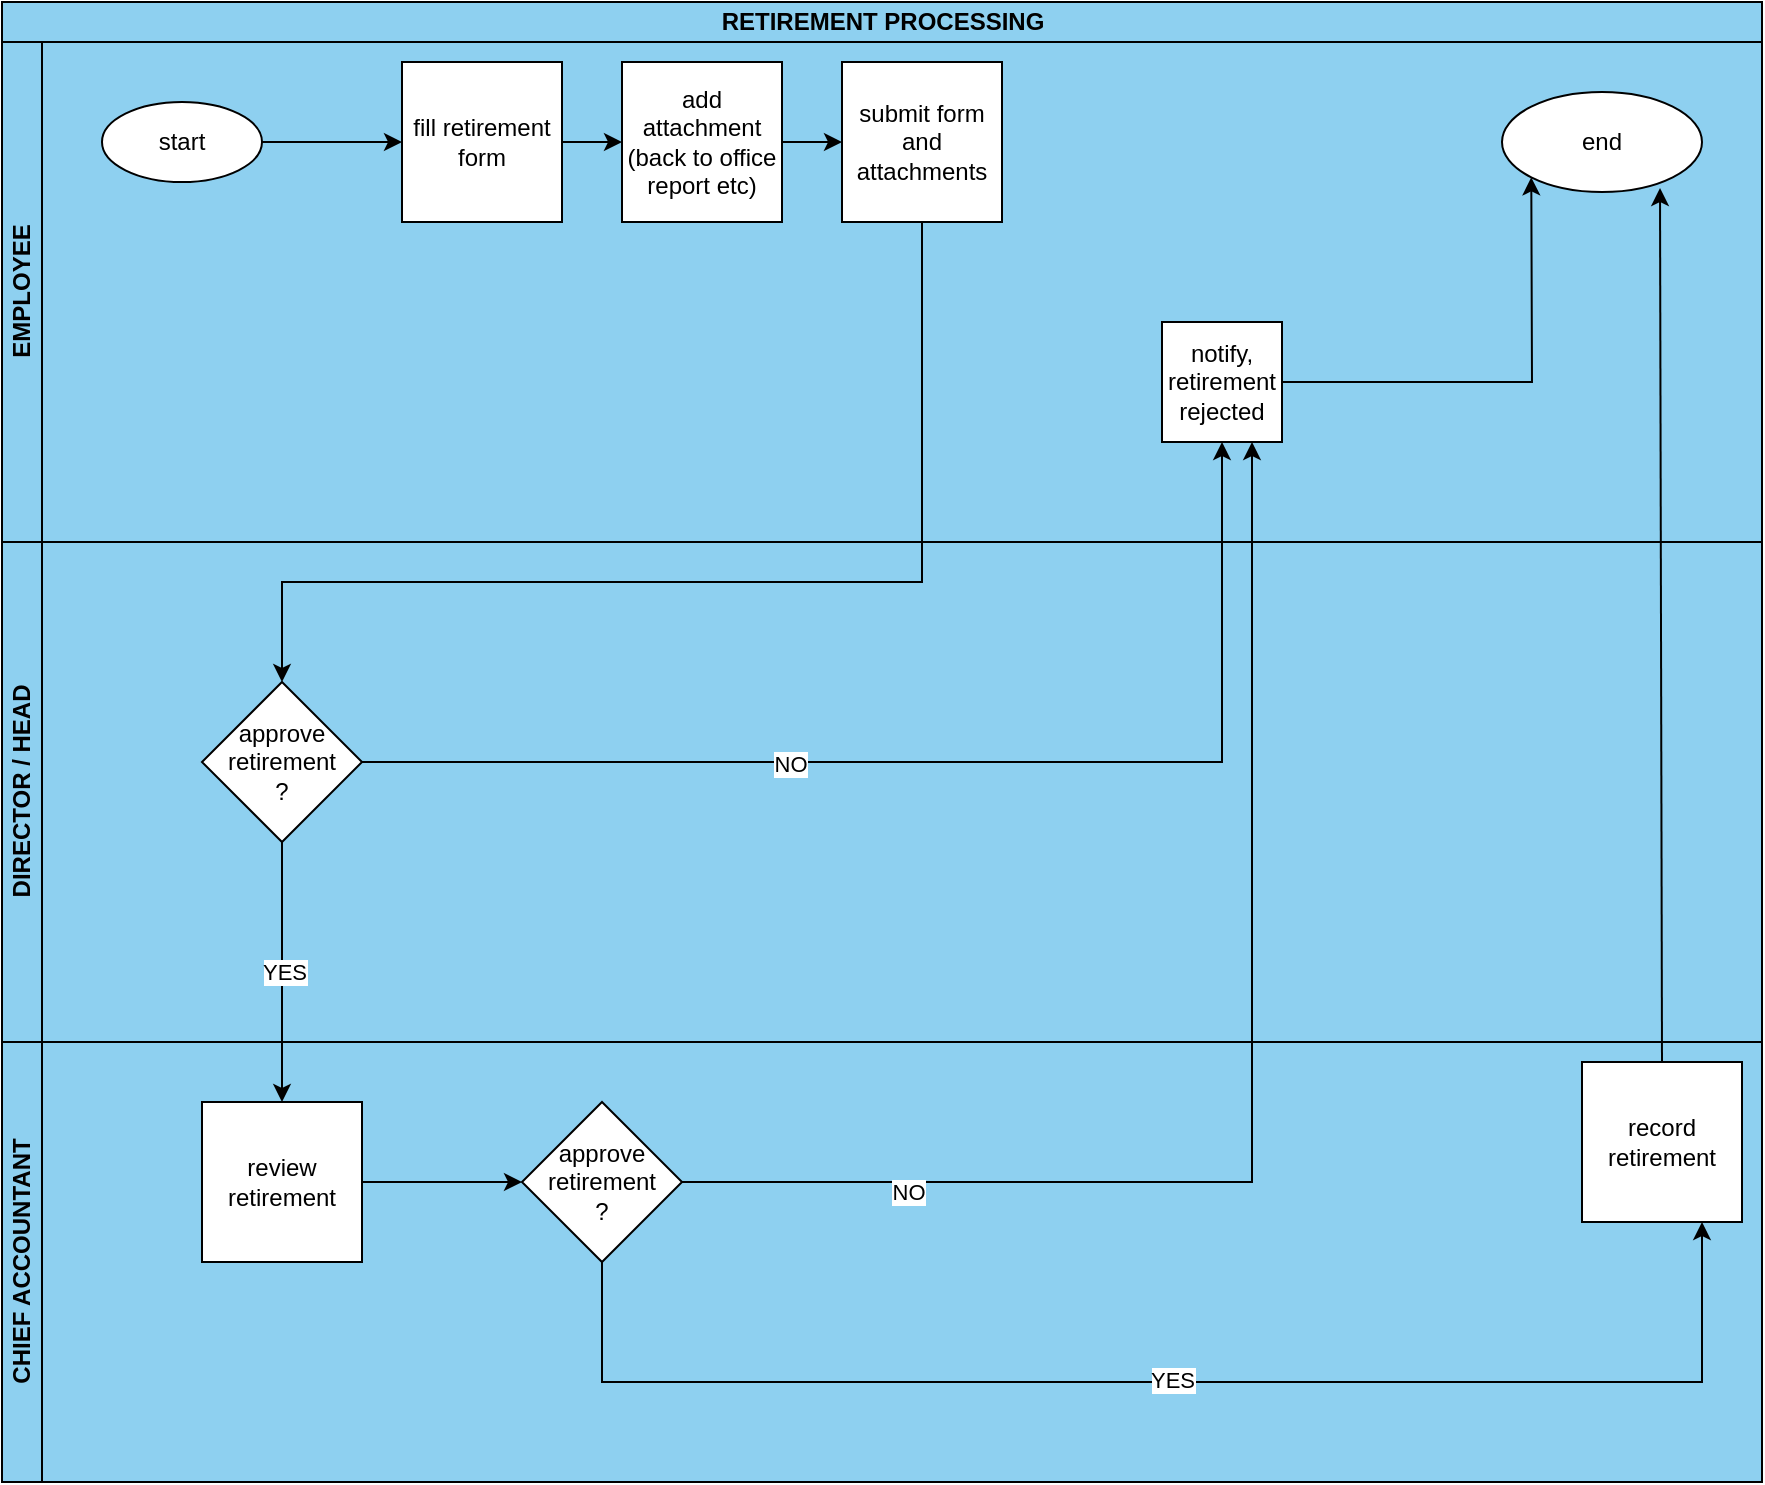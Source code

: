 <mxfile version="24.7.6">
  <diagram name="Page-1" id="4auQDAL2aTh6tXEqzpzL">
    <mxGraphModel dx="1050" dy="566" grid="1" gridSize="10" guides="1" tooltips="1" connect="1" arrows="1" fold="1" page="1" pageScale="1" pageWidth="850" pageHeight="1100" math="0" shadow="0">
      <root>
        <mxCell id="0" />
        <mxCell id="1" parent="0" />
        <mxCell id="mQIwiP98GPb8IPxNKFfe-1" value="RETIREMENT PROCESSING" style="swimlane;childLayout=stackLayout;resizeParent=1;resizeParentMax=0;horizontal=1;startSize=20;horizontalStack=0;html=1;swimlaneFillColor=#8ed0f0;fillColor=#8ed0f0;" parent="1" vertex="1">
          <mxGeometry x="40" y="110" width="880" height="740" as="geometry" />
        </mxCell>
        <mxCell id="mQIwiP98GPb8IPxNKFfe-2" value="EMPLOYEE" style="swimlane;startSize=20;horizontal=0;html=1;fillColor=#8ed0f0;" parent="mQIwiP98GPb8IPxNKFfe-1" vertex="1">
          <mxGeometry y="20" width="880" height="250" as="geometry" />
        </mxCell>
        <mxCell id="mQIwiP98GPb8IPxNKFfe-5" value="start" style="ellipse;whiteSpace=wrap;html=1;" parent="mQIwiP98GPb8IPxNKFfe-2" vertex="1">
          <mxGeometry x="50" y="30" width="80" height="40" as="geometry" />
        </mxCell>
        <mxCell id="mQIwiP98GPb8IPxNKFfe-8" value="" style="edgeStyle=orthogonalEdgeStyle;rounded=0;orthogonalLoop=1;jettySize=auto;html=1;" parent="mQIwiP98GPb8IPxNKFfe-2" source="mQIwiP98GPb8IPxNKFfe-6" target="mQIwiP98GPb8IPxNKFfe-7" edge="1">
          <mxGeometry relative="1" as="geometry" />
        </mxCell>
        <mxCell id="mQIwiP98GPb8IPxNKFfe-6" value="&lt;div&gt;fill retirement&lt;/div&gt;&lt;div&gt;form&lt;br&gt;&lt;/div&gt;" style="whiteSpace=wrap;html=1;aspect=fixed;" parent="mQIwiP98GPb8IPxNKFfe-2" vertex="1">
          <mxGeometry x="200" y="10" width="80" height="80" as="geometry" />
        </mxCell>
        <mxCell id="mQIwiP98GPb8IPxNKFfe-10" value="" style="edgeStyle=orthogonalEdgeStyle;rounded=0;orthogonalLoop=1;jettySize=auto;html=1;" parent="mQIwiP98GPb8IPxNKFfe-2" source="mQIwiP98GPb8IPxNKFfe-7" target="mQIwiP98GPb8IPxNKFfe-9" edge="1">
          <mxGeometry relative="1" as="geometry" />
        </mxCell>
        <mxCell id="mQIwiP98GPb8IPxNKFfe-7" value="&lt;div&gt;add attachment&lt;/div&gt;&lt;div&gt;(back to office report etc)&lt;br&gt;&lt;/div&gt;" style="whiteSpace=wrap;html=1;aspect=fixed;" parent="mQIwiP98GPb8IPxNKFfe-2" vertex="1">
          <mxGeometry x="310" y="10" width="80" height="80" as="geometry" />
        </mxCell>
        <mxCell id="mQIwiP98GPb8IPxNKFfe-9" value="&lt;div&gt;submit form&lt;/div&gt;&lt;div&gt;and &lt;br&gt;&lt;/div&gt;&lt;div&gt;attachments&lt;br&gt;&lt;/div&gt;" style="whiteSpace=wrap;html=1;aspect=fixed;" parent="mQIwiP98GPb8IPxNKFfe-2" vertex="1">
          <mxGeometry x="420" y="10" width="80" height="80" as="geometry" />
        </mxCell>
        <mxCell id="mQIwiP98GPb8IPxNKFfe-11" value="" style="endArrow=classic;html=1;rounded=0;exitX=1;exitY=0.5;exitDx=0;exitDy=0;entryX=0;entryY=0.5;entryDx=0;entryDy=0;" parent="mQIwiP98GPb8IPxNKFfe-2" source="mQIwiP98GPb8IPxNKFfe-5" target="mQIwiP98GPb8IPxNKFfe-6" edge="1">
          <mxGeometry width="50" height="50" relative="1" as="geometry">
            <mxPoint x="360" y="150" as="sourcePoint" />
            <mxPoint x="410" y="100" as="targetPoint" />
          </mxGeometry>
        </mxCell>
        <mxCell id="mQIwiP98GPb8IPxNKFfe-13" value="end" style="ellipse;whiteSpace=wrap;html=1;" parent="mQIwiP98GPb8IPxNKFfe-2" vertex="1">
          <mxGeometry x="750" y="25" width="100" height="50" as="geometry" />
        </mxCell>
        <mxCell id="mQIwiP98GPb8IPxNKFfe-16" value="&lt;div&gt;notify,&lt;/div&gt;&lt;div&gt;retirement&lt;/div&gt;&lt;div&gt;rejected&lt;br&gt;&lt;/div&gt;" style="whiteSpace=wrap;html=1;aspect=fixed;" parent="mQIwiP98GPb8IPxNKFfe-2" vertex="1">
          <mxGeometry x="580" y="140" width="60" height="60" as="geometry" />
        </mxCell>
        <mxCell id="mQIwiP98GPb8IPxNKFfe-18" value="" style="endArrow=classic;html=1;rounded=0;exitX=1;exitY=0.5;exitDx=0;exitDy=0;entryX=0;entryY=1;entryDx=0;entryDy=0;" parent="mQIwiP98GPb8IPxNKFfe-2" source="mQIwiP98GPb8IPxNKFfe-16" target="mQIwiP98GPb8IPxNKFfe-13" edge="1">
          <mxGeometry width="50" height="50" relative="1" as="geometry">
            <mxPoint x="360" y="290" as="sourcePoint" />
            <mxPoint x="410" y="240" as="targetPoint" />
            <Array as="points">
              <mxPoint x="765" y="170" />
            </Array>
          </mxGeometry>
        </mxCell>
        <mxCell id="mQIwiP98GPb8IPxNKFfe-3" value="DIRECTOR / HEAD" style="swimlane;startSize=20;horizontal=0;html=1;fillColor=#8ed0f0;" parent="mQIwiP98GPb8IPxNKFfe-1" vertex="1">
          <mxGeometry y="270" width="880" height="250" as="geometry" />
        </mxCell>
        <mxCell id="mQIwiP98GPb8IPxNKFfe-12" value="&lt;div&gt;approve&lt;/div&gt;&lt;div&gt;retirement&lt;/div&gt;&lt;div&gt;?&lt;br&gt;&lt;/div&gt;" style="rhombus;whiteSpace=wrap;html=1;" parent="mQIwiP98GPb8IPxNKFfe-3" vertex="1">
          <mxGeometry x="100" y="70" width="80" height="80" as="geometry" />
        </mxCell>
        <mxCell id="mQIwiP98GPb8IPxNKFfe-4" value="CHIEF ACCOUNTANT" style="swimlane;startSize=20;horizontal=0;html=1;fillColor=#8ed0f0;" parent="mQIwiP98GPb8IPxNKFfe-1" vertex="1">
          <mxGeometry y="520" width="880" height="220" as="geometry" />
        </mxCell>
        <mxCell id="mQIwiP98GPb8IPxNKFfe-21" value="" style="edgeStyle=orthogonalEdgeStyle;rounded=0;orthogonalLoop=1;jettySize=auto;html=1;" parent="mQIwiP98GPb8IPxNKFfe-4" source="mQIwiP98GPb8IPxNKFfe-19" target="mQIwiP98GPb8IPxNKFfe-20" edge="1">
          <mxGeometry relative="1" as="geometry" />
        </mxCell>
        <mxCell id="mQIwiP98GPb8IPxNKFfe-19" value="&lt;div&gt;review &lt;br&gt;&lt;/div&gt;&lt;div&gt;retirement&lt;br&gt;&lt;/div&gt;" style="whiteSpace=wrap;html=1;aspect=fixed;" parent="mQIwiP98GPb8IPxNKFfe-4" vertex="1">
          <mxGeometry x="100" y="30" width="80" height="80" as="geometry" />
        </mxCell>
        <mxCell id="mQIwiP98GPb8IPxNKFfe-20" value="&lt;div&gt;approve&lt;/div&gt;&lt;div&gt;retirement&lt;/div&gt;&lt;div&gt;?&lt;br&gt;&lt;/div&gt;" style="rhombus;whiteSpace=wrap;html=1;" parent="mQIwiP98GPb8IPxNKFfe-4" vertex="1">
          <mxGeometry x="260" y="30" width="80" height="80" as="geometry" />
        </mxCell>
        <mxCell id="mQIwiP98GPb8IPxNKFfe-26" value="&lt;div&gt;record&lt;/div&gt;&lt;div&gt;retirement&lt;br&gt;&lt;/div&gt;" style="whiteSpace=wrap;html=1;aspect=fixed;" parent="mQIwiP98GPb8IPxNKFfe-4" vertex="1">
          <mxGeometry x="790" y="10" width="80" height="80" as="geometry" />
        </mxCell>
        <mxCell id="mQIwiP98GPb8IPxNKFfe-27" value="" style="endArrow=classic;html=1;rounded=0;exitX=0.5;exitY=1;exitDx=0;exitDy=0;entryX=0.75;entryY=1;entryDx=0;entryDy=0;" parent="mQIwiP98GPb8IPxNKFfe-4" source="mQIwiP98GPb8IPxNKFfe-20" target="mQIwiP98GPb8IPxNKFfe-26" edge="1">
          <mxGeometry width="50" height="50" relative="1" as="geometry">
            <mxPoint x="360" y="160" as="sourcePoint" />
            <mxPoint x="820" y="230" as="targetPoint" />
            <Array as="points">
              <mxPoint x="300" y="170" />
              <mxPoint x="850" y="170" />
            </Array>
          </mxGeometry>
        </mxCell>
        <mxCell id="mQIwiP98GPb8IPxNKFfe-28" value="YES" style="edgeLabel;html=1;align=center;verticalAlign=middle;resizable=0;points=[];" parent="mQIwiP98GPb8IPxNKFfe-27" vertex="1" connectable="0">
          <mxGeometry y="1" relative="1" as="geometry">
            <mxPoint as="offset" />
          </mxGeometry>
        </mxCell>
        <mxCell id="mQIwiP98GPb8IPxNKFfe-14" value="" style="endArrow=classic;html=1;rounded=0;exitX=0.5;exitY=1;exitDx=0;exitDy=0;entryX=0.5;entryY=0;entryDx=0;entryDy=0;" parent="mQIwiP98GPb8IPxNKFfe-1" source="mQIwiP98GPb8IPxNKFfe-9" target="mQIwiP98GPb8IPxNKFfe-12" edge="1">
          <mxGeometry width="50" height="50" relative="1" as="geometry">
            <mxPoint x="360" y="170" as="sourcePoint" />
            <mxPoint x="410" y="120" as="targetPoint" />
            <Array as="points">
              <mxPoint x="460" y="290" />
              <mxPoint x="140" y="290" />
            </Array>
          </mxGeometry>
        </mxCell>
        <mxCell id="mQIwiP98GPb8IPxNKFfe-22" value="" style="endArrow=classic;html=1;rounded=0;exitX=1;exitY=0.5;exitDx=0;exitDy=0;entryX=0.75;entryY=1;entryDx=0;entryDy=0;" parent="mQIwiP98GPb8IPxNKFfe-1" source="mQIwiP98GPb8IPxNKFfe-20" target="mQIwiP98GPb8IPxNKFfe-16" edge="1">
          <mxGeometry width="50" height="50" relative="1" as="geometry">
            <mxPoint x="360" y="430" as="sourcePoint" />
            <mxPoint x="700" y="410" as="targetPoint" />
            <Array as="points">
              <mxPoint x="625" y="590" />
            </Array>
          </mxGeometry>
        </mxCell>
        <mxCell id="mQIwiP98GPb8IPxNKFfe-23" value="NO" style="edgeLabel;html=1;align=center;verticalAlign=middle;resizable=0;points=[];" parent="mQIwiP98GPb8IPxNKFfe-22" vertex="1" connectable="0">
          <mxGeometry x="-0.655" y="-5" relative="1" as="geometry">
            <mxPoint as="offset" />
          </mxGeometry>
        </mxCell>
        <mxCell id="mQIwiP98GPb8IPxNKFfe-24" value="" style="endArrow=classic;html=1;rounded=0;exitX=0.5;exitY=1;exitDx=0;exitDy=0;entryX=0.5;entryY=0;entryDx=0;entryDy=0;" parent="mQIwiP98GPb8IPxNKFfe-1" source="mQIwiP98GPb8IPxNKFfe-12" target="mQIwiP98GPb8IPxNKFfe-19" edge="1">
          <mxGeometry width="50" height="50" relative="1" as="geometry">
            <mxPoint x="360" y="430" as="sourcePoint" />
            <mxPoint x="410" y="380" as="targetPoint" />
          </mxGeometry>
        </mxCell>
        <mxCell id="mQIwiP98GPb8IPxNKFfe-25" value="YES" style="edgeLabel;html=1;align=center;verticalAlign=middle;resizable=0;points=[];" parent="mQIwiP98GPb8IPxNKFfe-24" vertex="1" connectable="0">
          <mxGeometry y="1" relative="1" as="geometry">
            <mxPoint as="offset" />
          </mxGeometry>
        </mxCell>
        <mxCell id="mQIwiP98GPb8IPxNKFfe-29" value="" style="endArrow=classic;html=1;rounded=0;exitX=0.5;exitY=0;exitDx=0;exitDy=0;entryX=0.79;entryY=0.96;entryDx=0;entryDy=0;entryPerimeter=0;" parent="mQIwiP98GPb8IPxNKFfe-1" source="mQIwiP98GPb8IPxNKFfe-26" target="mQIwiP98GPb8IPxNKFfe-13" edge="1">
          <mxGeometry width="50" height="50" relative="1" as="geometry">
            <mxPoint x="360" y="630" as="sourcePoint" />
            <mxPoint x="410" y="580" as="targetPoint" />
          </mxGeometry>
        </mxCell>
        <mxCell id="mQIwiP98GPb8IPxNKFfe-15" value="" style="endArrow=classic;html=1;rounded=0;exitX=1;exitY=0.5;exitDx=0;exitDy=0;" parent="1" source="mQIwiP98GPb8IPxNKFfe-12" edge="1">
          <mxGeometry width="50" height="50" relative="1" as="geometry">
            <mxPoint x="400" y="420" as="sourcePoint" />
            <mxPoint x="650" y="330" as="targetPoint" />
            <Array as="points">
              <mxPoint x="650" y="490" />
            </Array>
          </mxGeometry>
        </mxCell>
        <mxCell id="mQIwiP98GPb8IPxNKFfe-17" value="NO" style="edgeLabel;html=1;align=center;verticalAlign=middle;resizable=0;points=[];" parent="mQIwiP98GPb8IPxNKFfe-15" vertex="1" connectable="0">
          <mxGeometry x="-0.275" y="-1" relative="1" as="geometry">
            <mxPoint as="offset" />
          </mxGeometry>
        </mxCell>
      </root>
    </mxGraphModel>
  </diagram>
</mxfile>
